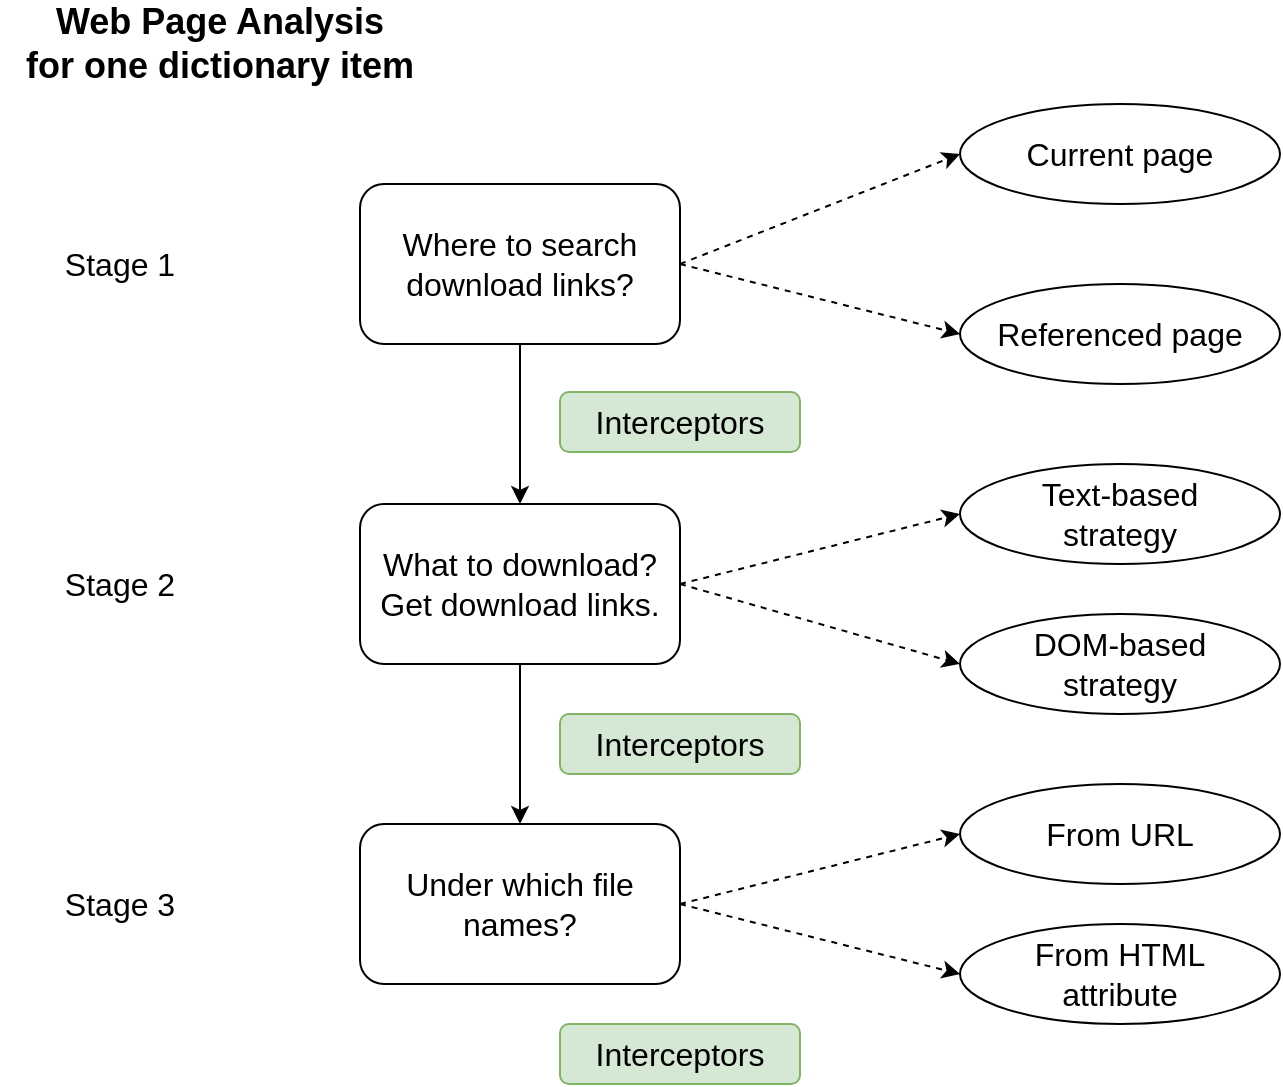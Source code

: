 <mxfile version="14.6.13" type="device"><diagram id="lEkqiBROYND0eRKOaJ55" name="Page-1"><mxGraphModel dx="1038" dy="1718" grid="1" gridSize="10" guides="1" tooltips="1" connect="1" arrows="1" fold="1" page="1" pageScale="1" pageWidth="827" pageHeight="1169" math="0" shadow="0"><root><mxCell id="0"/><mxCell id="1" parent="0"/><mxCell id="T7YtAtR-OJbTx6MEiihU-4" value="" style="edgeStyle=orthogonalEdgeStyle;rounded=0;orthogonalLoop=1;jettySize=auto;html=1;" edge="1" parent="1" source="T7YtAtR-OJbTx6MEiihU-1" target="T7YtAtR-OJbTx6MEiihU-2"><mxGeometry relative="1" as="geometry"/></mxCell><mxCell id="T7YtAtR-OJbTx6MEiihU-1" value="&lt;font style=&quot;font-size: 16px&quot;&gt;Where to search&lt;br&gt;download links?&lt;br&gt;&lt;/font&gt;" style="rounded=1;whiteSpace=wrap;html=1;" vertex="1" parent="1"><mxGeometry x="240" y="80" width="160" height="80" as="geometry"/></mxCell><mxCell id="T7YtAtR-OJbTx6MEiihU-5" value="" style="edgeStyle=orthogonalEdgeStyle;rounded=0;orthogonalLoop=1;jettySize=auto;html=1;" edge="1" parent="1" source="T7YtAtR-OJbTx6MEiihU-2" target="T7YtAtR-OJbTx6MEiihU-3"><mxGeometry relative="1" as="geometry"/></mxCell><mxCell id="T7YtAtR-OJbTx6MEiihU-2" value="&lt;font style=&quot;font-size: 16px&quot;&gt;What to download?&lt;br&gt;Get download links.&lt;br&gt;&lt;/font&gt;" style="rounded=1;whiteSpace=wrap;html=1;" vertex="1" parent="1"><mxGeometry x="240" y="240" width="160" height="80" as="geometry"/></mxCell><mxCell id="T7YtAtR-OJbTx6MEiihU-3" value="&lt;font style=&quot;font-size: 16px&quot;&gt;Under which file names?&lt;br&gt;&lt;/font&gt;" style="rounded=1;whiteSpace=wrap;html=1;" vertex="1" parent="1"><mxGeometry x="240" y="400" width="160" height="80" as="geometry"/></mxCell><mxCell id="T7YtAtR-OJbTx6MEiihU-6" value="&lt;font style=&quot;font-size: 16px&quot;&gt;Stage 1&lt;br&gt;&lt;/font&gt;" style="text;html=1;strokeColor=none;fillColor=none;align=center;verticalAlign=middle;whiteSpace=wrap;rounded=0;" vertex="1" parent="1"><mxGeometry x="90" y="110" width="60" height="20" as="geometry"/></mxCell><mxCell id="T7YtAtR-OJbTx6MEiihU-7" value="&lt;font style=&quot;font-size: 16px&quot;&gt;Stage 2&lt;br&gt;&lt;/font&gt;" style="text;html=1;strokeColor=none;fillColor=none;align=center;verticalAlign=middle;whiteSpace=wrap;rounded=0;" vertex="1" parent="1"><mxGeometry x="90" y="270" width="60" height="20" as="geometry"/></mxCell><mxCell id="T7YtAtR-OJbTx6MEiihU-8" value="&lt;font style=&quot;font-size: 16px&quot;&gt;Stage 3&lt;br&gt;&lt;/font&gt;" style="text;html=1;strokeColor=none;fillColor=none;align=center;verticalAlign=middle;whiteSpace=wrap;rounded=0;" vertex="1" parent="1"><mxGeometry x="90" y="430" width="60" height="20" as="geometry"/></mxCell><mxCell id="T7YtAtR-OJbTx6MEiihU-9" value="&lt;font style=&quot;font-size: 16px&quot;&gt;Interceptors&lt;/font&gt;" style="rounded=1;whiteSpace=wrap;html=1;fillColor=#d5e8d4;strokeColor=#82b366;" vertex="1" parent="1"><mxGeometry x="340" y="184" width="120" height="30" as="geometry"/></mxCell><mxCell id="T7YtAtR-OJbTx6MEiihU-10" value="&lt;font style=&quot;font-size: 16px&quot;&gt;Interceptors&lt;/font&gt;" style="rounded=1;whiteSpace=wrap;html=1;fillColor=#d5e8d4;strokeColor=#82b366;" vertex="1" parent="1"><mxGeometry x="340" y="345" width="120" height="30" as="geometry"/></mxCell><mxCell id="T7YtAtR-OJbTx6MEiihU-12" value="&lt;font style=&quot;font-size: 16px&quot;&gt;Interceptors&lt;/font&gt;" style="rounded=1;whiteSpace=wrap;html=1;fillColor=#d5e8d4;strokeColor=#82b366;" vertex="1" parent="1"><mxGeometry x="340" y="500" width="120" height="30" as="geometry"/></mxCell><mxCell id="T7YtAtR-OJbTx6MEiihU-13" value="&lt;font style=&quot;font-size: 16px&quot;&gt;Current page&lt;/font&gt;" style="ellipse;whiteSpace=wrap;html=1;" vertex="1" parent="1"><mxGeometry x="540" y="40" width="160" height="50" as="geometry"/></mxCell><mxCell id="T7YtAtR-OJbTx6MEiihU-14" value="&lt;font style=&quot;font-size: 16px&quot;&gt;Referenced page&lt;br&gt;&lt;/font&gt;" style="ellipse;whiteSpace=wrap;html=1;" vertex="1" parent="1"><mxGeometry x="540" y="130" width="160" height="50" as="geometry"/></mxCell><mxCell id="T7YtAtR-OJbTx6MEiihU-15" value="" style="endArrow=classic;html=1;exitX=1;exitY=0.5;exitDx=0;exitDy=0;entryX=0;entryY=0.5;entryDx=0;entryDy=0;dashed=1;" edge="1" parent="1" source="T7YtAtR-OJbTx6MEiihU-1" target="T7YtAtR-OJbTx6MEiihU-13"><mxGeometry width="50" height="50" relative="1" as="geometry"><mxPoint x="430" y="90" as="sourcePoint"/><mxPoint x="480" y="40" as="targetPoint"/></mxGeometry></mxCell><mxCell id="T7YtAtR-OJbTx6MEiihU-16" value="" style="endArrow=classic;html=1;dashed=1;entryX=0;entryY=0.5;entryDx=0;entryDy=0;" edge="1" parent="1" target="T7YtAtR-OJbTx6MEiihU-14"><mxGeometry width="50" height="50" relative="1" as="geometry"><mxPoint x="400" y="120" as="sourcePoint"/><mxPoint x="520" y="110" as="targetPoint"/></mxGeometry></mxCell><mxCell id="T7YtAtR-OJbTx6MEiihU-17" value="&lt;font style=&quot;font-size: 16px&quot;&gt;Text-based&lt;br&gt;strategy&lt;br&gt;&lt;/font&gt;" style="ellipse;whiteSpace=wrap;html=1;" vertex="1" parent="1"><mxGeometry x="540" y="220" width="160" height="50" as="geometry"/></mxCell><mxCell id="T7YtAtR-OJbTx6MEiihU-18" value="&lt;font style=&quot;font-size: 16px&quot;&gt;DOM-based&lt;br&gt;strategy&lt;br&gt;&lt;/font&gt;" style="ellipse;whiteSpace=wrap;html=1;" vertex="1" parent="1"><mxGeometry x="540" y="295" width="160" height="50" as="geometry"/></mxCell><mxCell id="T7YtAtR-OJbTx6MEiihU-19" value="" style="endArrow=classic;html=1;dashed=1;exitX=1;exitY=0.5;exitDx=0;exitDy=0;entryX=0;entryY=0.5;entryDx=0;entryDy=0;" edge="1" parent="1" source="T7YtAtR-OJbTx6MEiihU-2" target="T7YtAtR-OJbTx6MEiihU-17"><mxGeometry width="50" height="50" relative="1" as="geometry"><mxPoint x="450" y="300" as="sourcePoint"/><mxPoint x="500" y="250" as="targetPoint"/></mxGeometry></mxCell><mxCell id="T7YtAtR-OJbTx6MEiihU-20" value="" style="endArrow=classic;html=1;dashed=1;exitX=1;exitY=0.5;exitDx=0;exitDy=0;entryX=0;entryY=0.5;entryDx=0;entryDy=0;" edge="1" parent="1" source="T7YtAtR-OJbTx6MEiihU-2" target="T7YtAtR-OJbTx6MEiihU-18"><mxGeometry width="50" height="50" relative="1" as="geometry"><mxPoint x="460" y="320" as="sourcePoint"/><mxPoint x="510" y="270" as="targetPoint"/></mxGeometry></mxCell><mxCell id="T7YtAtR-OJbTx6MEiihU-21" value="&lt;font style=&quot;font-size: 16px&quot;&gt;From HTML&lt;br&gt;attribute&lt;/font&gt;" style="ellipse;whiteSpace=wrap;html=1;" vertex="1" parent="1"><mxGeometry x="540" y="450" width="160" height="50" as="geometry"/></mxCell><mxCell id="T7YtAtR-OJbTx6MEiihU-22" value="&lt;font style=&quot;font-size: 16px&quot;&gt;From URL&lt;/font&gt;" style="ellipse;whiteSpace=wrap;html=1;" vertex="1" parent="1"><mxGeometry x="540" y="380" width="160" height="50" as="geometry"/></mxCell><mxCell id="T7YtAtR-OJbTx6MEiihU-23" value="" style="endArrow=classic;html=1;dashed=1;exitX=1;exitY=0.5;exitDx=0;exitDy=0;entryX=0;entryY=0.5;entryDx=0;entryDy=0;" edge="1" parent="1" source="T7YtAtR-OJbTx6MEiihU-3" target="T7YtAtR-OJbTx6MEiihU-22"><mxGeometry width="50" height="50" relative="1" as="geometry"><mxPoint x="460" y="440" as="sourcePoint"/><mxPoint x="510" y="390" as="targetPoint"/></mxGeometry></mxCell><mxCell id="T7YtAtR-OJbTx6MEiihU-24" value="" style="endArrow=classic;html=1;dashed=1;exitX=1;exitY=0.5;exitDx=0;exitDy=0;entryX=0;entryY=0.5;entryDx=0;entryDy=0;" edge="1" parent="1" source="T7YtAtR-OJbTx6MEiihU-3" target="T7YtAtR-OJbTx6MEiihU-21"><mxGeometry width="50" height="50" relative="1" as="geometry"><mxPoint x="480" y="490" as="sourcePoint"/><mxPoint x="530" y="440" as="targetPoint"/></mxGeometry></mxCell><mxCell id="T7YtAtR-OJbTx6MEiihU-25" value="&lt;b&gt;&lt;font style=&quot;font-size: 18px&quot;&gt;Web Page Analysis&lt;br&gt;for one dictionary item&lt;br&gt;&lt;/font&gt;&lt;/b&gt;" style="text;html=1;strokeColor=none;fillColor=none;align=center;verticalAlign=middle;whiteSpace=wrap;rounded=0;" vertex="1" parent="1"><mxGeometry x="60" width="220" height="20" as="geometry"/></mxCell></root></mxGraphModel></diagram></mxfile>
